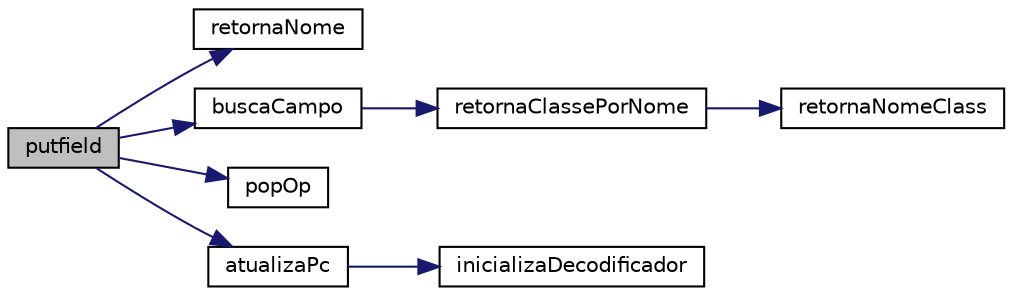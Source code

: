 digraph "putfield"
{
 // INTERACTIVE_SVG=YES
  edge [fontname="Helvetica",fontsize="10",labelfontname="Helvetica",labelfontsize="10"];
  node [fontname="Helvetica",fontsize="10",shape=record];
  rankdir="LR";
  Node3549 [label="putfield",height=0.2,width=0.4,color="black", fillcolor="grey75", style="filled", fontcolor="black"];
  Node3549 -> Node3550 [color="midnightblue",fontsize="10",style="solid",fontname="Helvetica"];
  Node3550 [label="retornaNome",height=0.2,width=0.4,color="black", fillcolor="white", style="filled",URL="$carregador_8c.html#aac550604e02bb2506492757b974c6856"];
  Node3549 -> Node3551 [color="midnightblue",fontsize="10",style="solid",fontname="Helvetica"];
  Node3551 [label="buscaCampo",height=0.2,width=0.4,color="black", fillcolor="white", style="filled",URL="$metodo_8c.html#a03e272d2aa04d802c7d322adde9fdf9d"];
  Node3551 -> Node3552 [color="midnightblue",fontsize="10",style="solid",fontname="Helvetica"];
  Node3552 [label="retornaClassePorNome",height=0.2,width=0.4,color="black", fillcolor="white", style="filled",URL="$metodo_8c.html#aca90430d6f6d46475fd93231842e6fdd"];
  Node3552 -> Node3553 [color="midnightblue",fontsize="10",style="solid",fontname="Helvetica"];
  Node3553 [label="retornaNomeClass",height=0.2,width=0.4,color="black", fillcolor="white", style="filled",URL="$carregador_8c.html#a9c9a3135d3a02d275706a00116816824"];
  Node3549 -> Node3554 [color="midnightblue",fontsize="10",style="solid",fontname="Helvetica"];
  Node3554 [label="popOp",height=0.2,width=0.4,color="black", fillcolor="white", style="filled",URL="$frame_8c.html#a3670f378856724ca85ced056e6bfc5c4"];
  Node3549 -> Node3555 [color="midnightblue",fontsize="10",style="solid",fontname="Helvetica"];
  Node3555 [label="atualizaPc",height=0.2,width=0.4,color="black", fillcolor="white", style="filled",URL="$instrucao_8c.html#abcf4bbde1212f9bb0f2ee7a6ba5aec08"];
  Node3555 -> Node3556 [color="midnightblue",fontsize="10",style="solid",fontname="Helvetica"];
  Node3556 [label="inicializaDecodificador",height=0.2,width=0.4,color="black", fillcolor="white", style="filled",URL="$decodificador_8c.html#ac4ac4bcce3fed96b1a2657ceafda40bc"];
}
